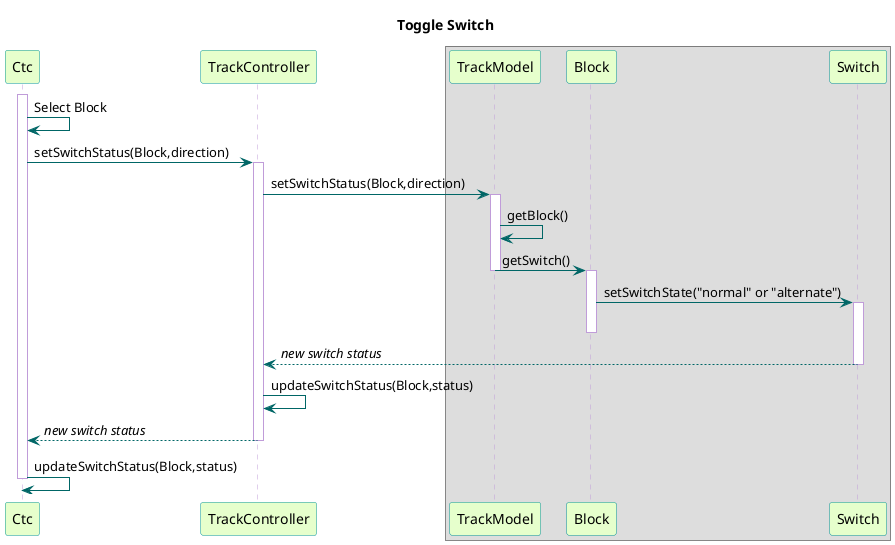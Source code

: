 @startuml

title Toggle Switch

skinparam sequence {
  BackgroundColor transparent
  ParticipantBackgroundColor #e6ffcc
  ParticipantBorderColor 	#049595
  PackageBorderCOlor  #049595
  ArrowColor #006666
  LifeLineBorderColor #c09cd9
}

participant Ctc
participant TrackController
box
	participant TrackModel
	participant Block
	participant Switch
end box

activate Ctc
Ctc -> Ctc : Select Block
Ctc -> TrackController : setSwitchStatus(Block,direction)

activate TrackController
TrackController -> TrackModel : setSwitchStatus(Block,direction)

activate TrackModel
TrackModel -> TrackModel : getBlock()
	TrackModel -> Block : getSwitch()
deactivate TrackModel
		activate Block
			Block -> Switch : setSwitchState("normal" or "alternate")
					activate Switch
				deactivate Block
			Switch --> TrackController : //new switch status//
		deactivate Switch

TrackController -> TrackController : updateSwitchStatus(Block,status)
TrackController --> Ctc : //new switch status//
deactivate TrackController

Ctc -> Ctc : updateSwitchStatus(Block,status)
deactivate Ctc
@enduml
